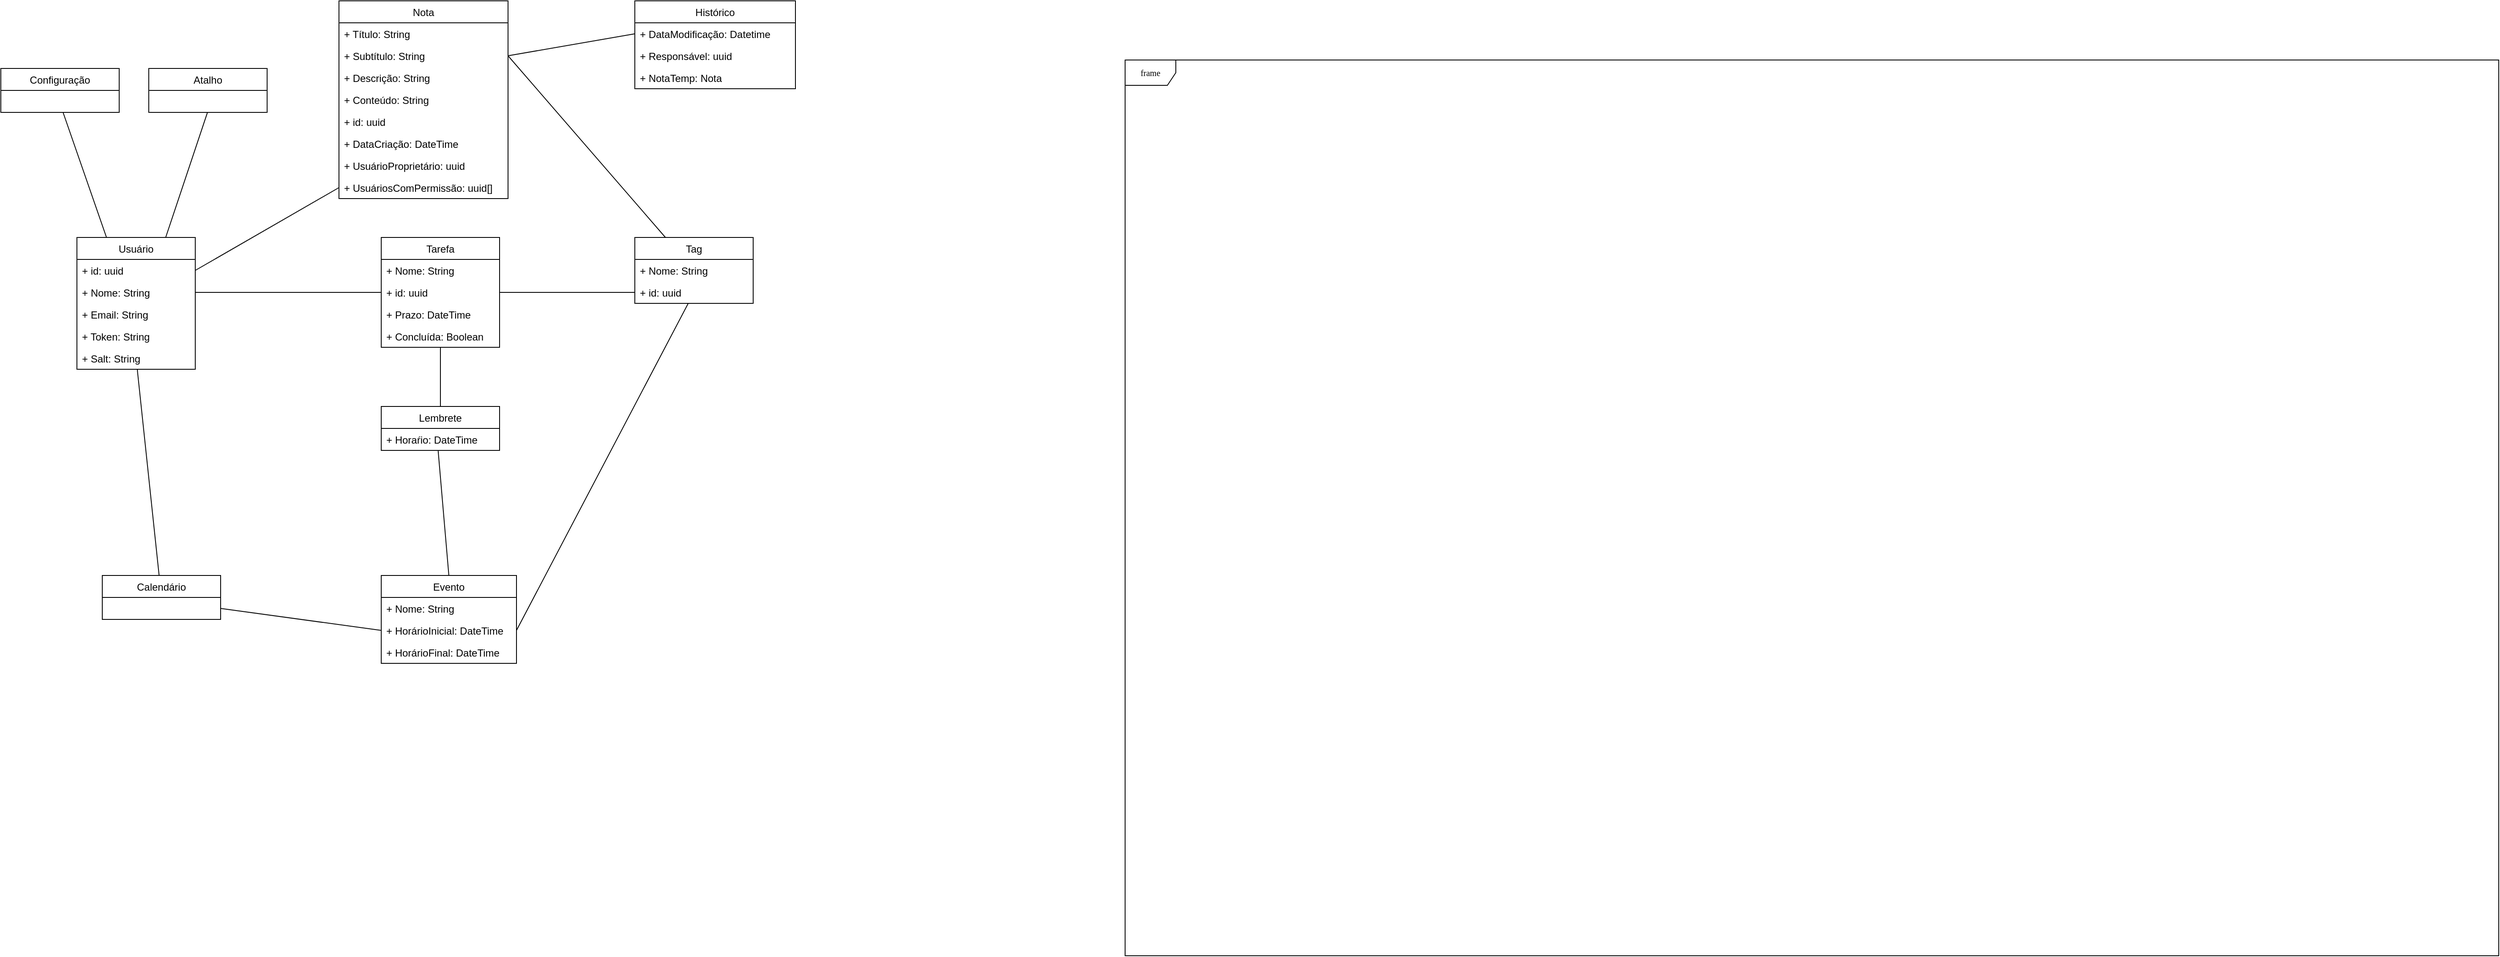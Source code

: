 <mxfile version="16.5.1" type="device"><diagram name="Page-1" id="c4acf3e9-155e-7222-9cf6-157b1a14988f"><mxGraphModel dx="1662" dy="873" grid="1" gridSize="10" guides="1" tooltips="1" connect="1" arrows="1" fold="1" page="1" pageScale="1" pageWidth="850" pageHeight="1100" background="none" math="0" shadow="0"><root><mxCell id="0"/><mxCell id="1" parent="0"/><mxCell id="17acba5748e5396b-1" value="frame" style="shape=umlFrame;whiteSpace=wrap;html=1;rounded=0;shadow=0;comic=0;labelBackgroundColor=none;strokeWidth=1;fontFamily=Verdana;fontSize=10;align=center;" parent="1" vertex="1"><mxGeometry x="1510" y="110" width="1625" height="1060" as="geometry"/></mxCell><mxCell id="wECbC4v93awH5Fj6TN9--73" style="edgeStyle=none;rounded=0;orthogonalLoop=1;jettySize=auto;html=1;exitX=0.5;exitY=1;exitDx=0;exitDy=0;entryX=0.5;entryY=0;entryDx=0;entryDy=0;endArrow=none;endFill=0;" parent="1" source="wECbC4v93awH5Fj6TN9--5" target="wECbC4v93awH5Fj6TN9--36" edge="1"><mxGeometry relative="1" as="geometry"/></mxCell><mxCell id="wECbC4v93awH5Fj6TN9--5" value="Tarefa" style="swimlane;fontStyle=0;childLayout=stackLayout;horizontal=1;startSize=26;fillColor=none;horizontalStack=0;resizeParent=1;resizeParentMax=0;resizeLast=0;collapsible=1;marginBottom=0;" parent="1" vertex="1"><mxGeometry x="630" y="320" width="140" height="130" as="geometry"/></mxCell><mxCell id="wECbC4v93awH5Fj6TN9--6" value="+ Nome: String" style="text;strokeColor=none;fillColor=none;align=left;verticalAlign=top;spacingLeft=4;spacingRight=4;overflow=hidden;rotatable=0;points=[[0,0.5],[1,0.5]];portConstraint=eastwest;" parent="wECbC4v93awH5Fj6TN9--5" vertex="1"><mxGeometry y="26" width="140" height="26" as="geometry"/></mxCell><mxCell id="wECbC4v93awH5Fj6TN9--7" value="+ id: uuid" style="text;strokeColor=none;fillColor=none;align=left;verticalAlign=top;spacingLeft=4;spacingRight=4;overflow=hidden;rotatable=0;points=[[0,0.5],[1,0.5]];portConstraint=eastwest;" parent="wECbC4v93awH5Fj6TN9--5" vertex="1"><mxGeometry y="52" width="140" height="26" as="geometry"/></mxCell><mxCell id="wECbC4v93awH5Fj6TN9--89" value="+ Prazo: DateTime" style="text;strokeColor=none;fillColor=none;align=left;verticalAlign=top;spacingLeft=4;spacingRight=4;overflow=hidden;rotatable=0;points=[[0,0.5],[1,0.5]];portConstraint=eastwest;" parent="wECbC4v93awH5Fj6TN9--5" vertex="1"><mxGeometry y="78" width="140" height="26" as="geometry"/></mxCell><mxCell id="wECbC4v93awH5Fj6TN9--8" value="+ Concluída: Boolean" style="text;strokeColor=none;fillColor=none;align=left;verticalAlign=top;spacingLeft=4;spacingRight=4;overflow=hidden;rotatable=0;points=[[0,0.5],[1,0.5]];portConstraint=eastwest;" parent="wECbC4v93awH5Fj6TN9--5" vertex="1"><mxGeometry y="104" width="140" height="26" as="geometry"/></mxCell><mxCell id="wECbC4v93awH5Fj6TN9--69" style="edgeStyle=none;rounded=0;orthogonalLoop=1;jettySize=auto;html=1;exitX=1;exitY=0.5;exitDx=0;exitDy=0;endArrow=none;endFill=0;" parent="1" source="wECbC4v93awH5Fj6TN9--87" target="wECbC4v93awH5Fj6TN9--31" edge="1"><mxGeometry relative="1" as="geometry"><mxPoint x="770" y="785.0" as="sourcePoint"/><mxPoint x="992.005" y="424" as="targetPoint"/></mxGeometry></mxCell><mxCell id="wECbC4v93awH5Fj6TN9--72" style="edgeStyle=none;rounded=0;orthogonalLoop=1;jettySize=auto;html=1;exitX=0.5;exitY=0;exitDx=0;exitDy=0;endArrow=none;endFill=0;entryX=0.481;entryY=1.023;entryDx=0;entryDy=0;entryPerimeter=0;" parent="1" source="wECbC4v93awH5Fj6TN9--9" target="wECbC4v93awH5Fj6TN9--37" edge="1"><mxGeometry relative="1" as="geometry"><mxPoint x="700" y="624.0" as="targetPoint"/></mxGeometry></mxCell><mxCell id="wECbC4v93awH5Fj6TN9--9" value="Evento" style="swimlane;fontStyle=0;childLayout=stackLayout;horizontal=1;startSize=26;fillColor=none;horizontalStack=0;resizeParent=1;resizeParentMax=0;resizeLast=0;collapsible=1;marginBottom=0;" parent="1" vertex="1"><mxGeometry x="630" y="720" width="160" height="104" as="geometry"/></mxCell><mxCell id="wECbC4v93awH5Fj6TN9--10" value="+ Nome: String" style="text;strokeColor=none;fillColor=none;align=left;verticalAlign=top;spacingLeft=4;spacingRight=4;overflow=hidden;rotatable=0;points=[[0,0.5],[1,0.5]];portConstraint=eastwest;" parent="wECbC4v93awH5Fj6TN9--9" vertex="1"><mxGeometry y="26" width="160" height="26" as="geometry"/></mxCell><mxCell id="wECbC4v93awH5Fj6TN9--87" value="+ HorárioInicial: DateTime" style="text;strokeColor=none;fillColor=none;align=left;verticalAlign=top;spacingLeft=4;spacingRight=4;overflow=hidden;rotatable=0;points=[[0,0.5],[1,0.5]];portConstraint=eastwest;" parent="wECbC4v93awH5Fj6TN9--9" vertex="1"><mxGeometry y="52" width="160" height="26" as="geometry"/></mxCell><mxCell id="wECbC4v93awH5Fj6TN9--88" value="+ HorárioFinal: DateTime" style="text;strokeColor=none;fillColor=none;align=left;verticalAlign=top;spacingLeft=4;spacingRight=4;overflow=hidden;rotatable=0;points=[[0,0.5],[1,0.5]];portConstraint=eastwest;" parent="wECbC4v93awH5Fj6TN9--9" vertex="1"><mxGeometry y="78" width="160" height="26" as="geometry"/></mxCell><mxCell id="wECbC4v93awH5Fj6TN9--13" value="Calendário" style="swimlane;fontStyle=0;childLayout=stackLayout;horizontal=1;startSize=26;fillColor=none;horizontalStack=0;resizeParent=1;resizeParentMax=0;resizeLast=0;collapsible=1;marginBottom=0;" parent="1" vertex="1"><mxGeometry x="300" y="720" width="140" height="52" as="geometry"><mxRectangle x="450" y="350" width="90" height="26" as="alternateBounds"/></mxGeometry></mxCell><mxCell id="wECbC4v93awH5Fj6TN9--55" style="rounded=0;orthogonalLoop=1;jettySize=auto;html=1;exitX=0.75;exitY=0;exitDx=0;exitDy=0;entryX=0.495;entryY=1.016;entryDx=0;entryDy=0;entryPerimeter=0;endArrow=none;endFill=0;" parent="1" source="wECbC4v93awH5Fj6TN9--17" edge="1"><mxGeometry relative="1" as="geometry"><mxPoint x="424.3" y="172.416" as="targetPoint"/></mxGeometry></mxCell><mxCell id="wECbC4v93awH5Fj6TN9--56" style="rounded=0;orthogonalLoop=1;jettySize=auto;html=1;exitX=0.25;exitY=0;exitDx=0;exitDy=0;entryX=0.526;entryY=1.005;entryDx=0;entryDy=0;entryPerimeter=0;endArrow=none;endFill=0;" parent="1" source="wECbC4v93awH5Fj6TN9--17" edge="1"><mxGeometry relative="1" as="geometry"><mxPoint x="253.64" y="172.13" as="targetPoint"/></mxGeometry></mxCell><mxCell id="wECbC4v93awH5Fj6TN9--17" value="Usuário" style="swimlane;fontStyle=0;childLayout=stackLayout;horizontal=1;startSize=26;fillColor=none;horizontalStack=0;resizeParent=1;resizeParentMax=0;resizeLast=0;collapsible=1;marginBottom=0;" parent="1" vertex="1"><mxGeometry x="270" y="320" width="140" height="156" as="geometry"/></mxCell><mxCell id="wECbC4v93awH5Fj6TN9--18" value="+ id: uuid" style="text;strokeColor=none;fillColor=none;align=left;verticalAlign=top;spacingLeft=4;spacingRight=4;overflow=hidden;rotatable=0;points=[[0,0.5],[1,0.5]];portConstraint=eastwest;" parent="wECbC4v93awH5Fj6TN9--17" vertex="1"><mxGeometry y="26" width="140" height="26" as="geometry"/></mxCell><mxCell id="wECbC4v93awH5Fj6TN9--19" value="+ Nome: String" style="text;strokeColor=none;fillColor=none;align=left;verticalAlign=top;spacingLeft=4;spacingRight=4;overflow=hidden;rotatable=0;points=[[0,0.5],[1,0.5]];portConstraint=eastwest;" parent="wECbC4v93awH5Fj6TN9--17" vertex="1"><mxGeometry y="52" width="140" height="26" as="geometry"/></mxCell><mxCell id="wECbC4v93awH5Fj6TN9--57" value="+ Email: String" style="text;strokeColor=none;fillColor=none;align=left;verticalAlign=top;spacingLeft=4;spacingRight=4;overflow=hidden;rotatable=0;points=[[0,0.5],[1,0.5]];portConstraint=eastwest;" parent="wECbC4v93awH5Fj6TN9--17" vertex="1"><mxGeometry y="78" width="140" height="26" as="geometry"/></mxCell><mxCell id="wECbC4v93awH5Fj6TN9--58" value="+ Token: String" style="text;strokeColor=none;fillColor=none;align=left;verticalAlign=top;spacingLeft=4;spacingRight=4;overflow=hidden;rotatable=0;points=[[0,0.5],[1,0.5]];portConstraint=eastwest;" parent="wECbC4v93awH5Fj6TN9--17" vertex="1"><mxGeometry y="104" width="140" height="26" as="geometry"/></mxCell><mxCell id="wECbC4v93awH5Fj6TN9--91" value="+ Salt: String" style="text;strokeColor=none;fillColor=none;align=left;verticalAlign=top;spacingLeft=4;spacingRight=4;overflow=hidden;rotatable=0;points=[[0,0.5],[1,0.5]];portConstraint=eastwest;" parent="wECbC4v93awH5Fj6TN9--17" vertex="1"><mxGeometry y="130" width="140" height="26" as="geometry"/></mxCell><mxCell id="wECbC4v93awH5Fj6TN9--21" value="Nota" style="swimlane;fontStyle=0;childLayout=stackLayout;horizontal=1;startSize=26;fillColor=none;horizontalStack=0;resizeParent=1;resizeParentMax=0;resizeLast=0;collapsible=1;marginBottom=0;" parent="1" vertex="1"><mxGeometry x="580" y="40" width="200" height="234" as="geometry"/></mxCell><mxCell id="wECbC4v93awH5Fj6TN9--22" value="+ Título: String" style="text;strokeColor=none;fillColor=none;align=left;verticalAlign=top;spacingLeft=4;spacingRight=4;overflow=hidden;rotatable=0;points=[[0,0.5],[1,0.5]];portConstraint=eastwest;" parent="wECbC4v93awH5Fj6TN9--21" vertex="1"><mxGeometry y="26" width="200" height="26" as="geometry"/></mxCell><mxCell id="wECbC4v93awH5Fj6TN9--23" value="+ Subtítulo: String" style="text;strokeColor=none;fillColor=none;align=left;verticalAlign=top;spacingLeft=4;spacingRight=4;overflow=hidden;rotatable=0;points=[[0,0.5],[1,0.5]];portConstraint=eastwest;" parent="wECbC4v93awH5Fj6TN9--21" vertex="1"><mxGeometry y="52" width="200" height="26" as="geometry"/></mxCell><mxCell id="wECbC4v93awH5Fj6TN9--24" value="+ Descrição: String" style="text;strokeColor=none;fillColor=none;align=left;verticalAlign=top;spacingLeft=4;spacingRight=4;overflow=hidden;rotatable=0;points=[[0,0.5],[1,0.5]];portConstraint=eastwest;" parent="wECbC4v93awH5Fj6TN9--21" vertex="1"><mxGeometry y="78" width="200" height="26" as="geometry"/></mxCell><mxCell id="wECbC4v93awH5Fj6TN9--83" value="+ Conteúdo: String" style="text;strokeColor=none;fillColor=none;align=left;verticalAlign=top;spacingLeft=4;spacingRight=4;overflow=hidden;rotatable=0;points=[[0,0.5],[1,0.5]];portConstraint=eastwest;" parent="wECbC4v93awH5Fj6TN9--21" vertex="1"><mxGeometry y="104" width="200" height="26" as="geometry"/></mxCell><mxCell id="wECbC4v93awH5Fj6TN9--85" value="+ id: uuid" style="text;strokeColor=none;fillColor=none;align=left;verticalAlign=top;spacingLeft=4;spacingRight=4;overflow=hidden;rotatable=0;points=[[0,0.5],[1,0.5]];portConstraint=eastwest;" parent="wECbC4v93awH5Fj6TN9--21" vertex="1"><mxGeometry y="130" width="200" height="26" as="geometry"/></mxCell><mxCell id="wECbC4v93awH5Fj6TN9--74" value="+ DataCriação: DateTime" style="text;strokeColor=none;fillColor=none;align=left;verticalAlign=top;spacingLeft=4;spacingRight=4;overflow=hidden;rotatable=0;points=[[0,0.5],[1,0.5]];portConstraint=eastwest;" parent="wECbC4v93awH5Fj6TN9--21" vertex="1"><mxGeometry y="156" width="200" height="26" as="geometry"/></mxCell><mxCell id="wECbC4v93awH5Fj6TN9--86" value="+ UsuárioProprietário: uuid" style="text;strokeColor=none;fillColor=none;align=left;verticalAlign=top;spacingLeft=4;spacingRight=4;overflow=hidden;rotatable=0;points=[[0,0.5],[1,0.5]];portConstraint=eastwest;" parent="wECbC4v93awH5Fj6TN9--21" vertex="1"><mxGeometry y="182" width="200" height="26" as="geometry"/></mxCell><mxCell id="wECbC4v93awH5Fj6TN9--84" value="+ UsuáriosComPermissão: uuid[]" style="text;strokeColor=none;fillColor=none;align=left;verticalAlign=top;spacingLeft=4;spacingRight=4;overflow=hidden;rotatable=0;points=[[0,0.5],[1,0.5]];portConstraint=eastwest;" parent="wECbC4v93awH5Fj6TN9--21" vertex="1"><mxGeometry y="208" width="200" height="26" as="geometry"/></mxCell><mxCell id="wECbC4v93awH5Fj6TN9--29" value="Tag" style="swimlane;fontStyle=0;childLayout=stackLayout;horizontal=1;startSize=26;fillColor=none;horizontalStack=0;resizeParent=1;resizeParentMax=0;resizeLast=0;collapsible=1;marginBottom=0;" parent="1" vertex="1"><mxGeometry x="930" y="320" width="140" height="78" as="geometry"/></mxCell><mxCell id="wECbC4v93awH5Fj6TN9--30" value="+ Nome: String" style="text;strokeColor=none;fillColor=none;align=left;verticalAlign=top;spacingLeft=4;spacingRight=4;overflow=hidden;rotatable=0;points=[[0,0.5],[1,0.5]];portConstraint=eastwest;" parent="wECbC4v93awH5Fj6TN9--29" vertex="1"><mxGeometry y="26" width="140" height="26" as="geometry"/></mxCell><mxCell id="wECbC4v93awH5Fj6TN9--31" value="+ id: uuid" style="text;strokeColor=none;fillColor=none;align=left;verticalAlign=top;spacingLeft=4;spacingRight=4;overflow=hidden;rotatable=0;points=[[0,0.5],[1,0.5]];portConstraint=eastwest;" parent="wECbC4v93awH5Fj6TN9--29" vertex="1"><mxGeometry y="52" width="140" height="26" as="geometry"/></mxCell><mxCell id="wECbC4v93awH5Fj6TN9--36" value="Lembrete" style="swimlane;fontStyle=0;childLayout=stackLayout;horizontal=1;startSize=26;fillColor=none;horizontalStack=0;resizeParent=1;resizeParentMax=0;resizeLast=0;collapsible=1;marginBottom=0;" parent="1" vertex="1"><mxGeometry x="630" y="520" width="140" height="52" as="geometry"/></mxCell><mxCell id="wECbC4v93awH5Fj6TN9--37" value="+ Horaŕio: DateTime" style="text;strokeColor=none;fillColor=none;align=left;verticalAlign=top;spacingLeft=4;spacingRight=4;overflow=hidden;rotatable=0;points=[[0,0.5],[1,0.5]];portConstraint=eastwest;" parent="wECbC4v93awH5Fj6TN9--36" vertex="1"><mxGeometry y="26" width="140" height="26" as="geometry"/></mxCell><mxCell id="wECbC4v93awH5Fj6TN9--42" value="Histórico" style="swimlane;fontStyle=0;childLayout=stackLayout;horizontal=1;startSize=26;fillColor=none;horizontalStack=0;resizeParent=1;resizeParentMax=0;resizeLast=0;collapsible=1;marginBottom=0;" parent="1" vertex="1"><mxGeometry x="930" y="40" width="190" height="104" as="geometry"/></mxCell><mxCell id="wECbC4v93awH5Fj6TN9--43" value="+ DataModificação: Datetime" style="text;strokeColor=none;fillColor=none;align=left;verticalAlign=top;spacingLeft=4;spacingRight=4;overflow=hidden;rotatable=0;points=[[0,0.5],[1,0.5]];portConstraint=eastwest;" parent="wECbC4v93awH5Fj6TN9--42" vertex="1"><mxGeometry y="26" width="190" height="26" as="geometry"/></mxCell><mxCell id="wECbC4v93awH5Fj6TN9--44" value="+ Responsável: uuid" style="text;strokeColor=none;fillColor=none;align=left;verticalAlign=top;spacingLeft=4;spacingRight=4;overflow=hidden;rotatable=0;points=[[0,0.5],[1,0.5]];portConstraint=eastwest;" parent="wECbC4v93awH5Fj6TN9--42" vertex="1"><mxGeometry y="52" width="190" height="26" as="geometry"/></mxCell><mxCell id="wECbC4v93awH5Fj6TN9--45" value="+ NotaTemp: Nota" style="text;strokeColor=none;fillColor=none;align=left;verticalAlign=top;spacingLeft=4;spacingRight=4;overflow=hidden;rotatable=0;points=[[0,0.5],[1,0.5]];portConstraint=eastwest;" parent="wECbC4v93awH5Fj6TN9--42" vertex="1"><mxGeometry y="78" width="190" height="26" as="geometry"/></mxCell><mxCell id="wECbC4v93awH5Fj6TN9--47" value="Configuração" style="swimlane;fontStyle=0;childLayout=stackLayout;horizontal=1;startSize=26;fillColor=none;horizontalStack=0;resizeParent=1;resizeParentMax=0;resizeLast=0;collapsible=1;marginBottom=0;" parent="1" vertex="1"><mxGeometry x="180" y="120" width="140" height="52" as="geometry"/></mxCell><mxCell id="wECbC4v93awH5Fj6TN9--51" value="Atalho" style="swimlane;fontStyle=0;childLayout=stackLayout;horizontal=1;startSize=26;fillColor=none;horizontalStack=0;resizeParent=1;resizeParentMax=0;resizeLast=0;collapsible=1;marginBottom=0;" parent="1" vertex="1"><mxGeometry x="355" y="120" width="140" height="52" as="geometry"/></mxCell><mxCell id="wECbC4v93awH5Fj6TN9--63" style="edgeStyle=none;rounded=0;orthogonalLoop=1;jettySize=auto;html=1;exitX=1;exitY=0.5;exitDx=0;exitDy=0;endArrow=none;endFill=0;entryX=0;entryY=0.5;entryDx=0;entryDy=0;" parent="1" source="wECbC4v93awH5Fj6TN9--18" target="wECbC4v93awH5Fj6TN9--84" edge="1"><mxGeometry relative="1" as="geometry"/></mxCell><mxCell id="wECbC4v93awH5Fj6TN9--64" style="edgeStyle=none;rounded=0;orthogonalLoop=1;jettySize=auto;html=1;exitX=1;exitY=0.5;exitDx=0;exitDy=0;endArrow=none;endFill=0;" parent="1" source="wECbC4v93awH5Fj6TN9--19" target="wECbC4v93awH5Fj6TN9--7" edge="1"><mxGeometry relative="1" as="geometry"/></mxCell><mxCell id="wECbC4v93awH5Fj6TN9--65" style="edgeStyle=none;rounded=0;orthogonalLoop=1;jettySize=auto;html=1;endArrow=none;endFill=0;" parent="1" source="wECbC4v93awH5Fj6TN9--91" target="wECbC4v93awH5Fj6TN9--13" edge="1"><mxGeometry relative="1" as="geometry"/></mxCell><mxCell id="wECbC4v93awH5Fj6TN9--66" style="edgeStyle=none;rounded=0;orthogonalLoop=1;jettySize=auto;html=1;exitX=1;exitY=0.5;exitDx=0;exitDy=0;endArrow=none;endFill=0;" parent="1" edge="1"><mxGeometry relative="1" as="geometry"><mxPoint x="440" y="759.0" as="sourcePoint"/><mxPoint x="630" y="785.0" as="targetPoint"/></mxGeometry></mxCell><mxCell id="wECbC4v93awH5Fj6TN9--67" style="edgeStyle=none;rounded=0;orthogonalLoop=1;jettySize=auto;html=1;exitX=1;exitY=0.5;exitDx=0;exitDy=0;endArrow=none;endFill=0;" parent="1" source="wECbC4v93awH5Fj6TN9--7" target="wECbC4v93awH5Fj6TN9--31" edge="1"><mxGeometry relative="1" as="geometry"/></mxCell><mxCell id="wECbC4v93awH5Fj6TN9--68" style="edgeStyle=none;rounded=0;orthogonalLoop=1;jettySize=auto;html=1;exitX=1;exitY=0.5;exitDx=0;exitDy=0;endArrow=none;endFill=0;" parent="1" source="wECbC4v93awH5Fj6TN9--23" target="wECbC4v93awH5Fj6TN9--29" edge="1"><mxGeometry relative="1" as="geometry"/></mxCell><mxCell id="wECbC4v93awH5Fj6TN9--71" style="edgeStyle=none;rounded=0;orthogonalLoop=1;jettySize=auto;html=1;exitX=1;exitY=0.5;exitDx=0;exitDy=0;endArrow=none;endFill=0;entryX=0;entryY=0.5;entryDx=0;entryDy=0;" parent="1" source="wECbC4v93awH5Fj6TN9--23" target="wECbC4v93awH5Fj6TN9--43" edge="1"><mxGeometry relative="1" as="geometry"/></mxCell></root></mxGraphModel></diagram></mxfile>